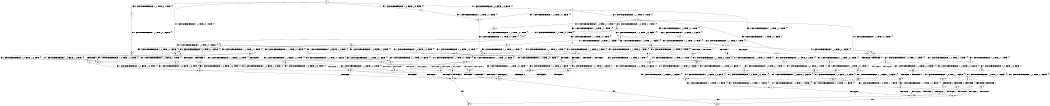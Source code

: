 digraph BCG {
size = "7, 10.5";
center = TRUE;
node [shape = circle];
0 [peripheries = 2];
0 -> 1 [label = "EX !0 !ATOMIC_EXCH_BRANCH (1, +1, TRUE, +0, 1, TRUE) !{}"];
0 -> 2 [label = "EX !1 !ATOMIC_EXCH_BRANCH (1, +0, FALSE, +1, 3, FALSE) !{}"];
0 -> 3 [label = "EX !0 !ATOMIC_EXCH_BRANCH (1, +1, TRUE, +0, 1, TRUE) !{}"];
0 -> 4 [label = "EX !1 !ATOMIC_EXCH_BRANCH (1, +0, FALSE, +1, 3, FALSE) !{}"];
1 -> 5 [label = "EX !0 !ATOMIC_EXCH_BRANCH (1, +1, TRUE, +0, 1, FALSE) !{}"];
2 -> 6 [label = "EX !1 !ATOMIC_EXCH_BRANCH (1, +0, TRUE, +1, 1, FALSE) !{}"];
3 -> 5 [label = "EX !0 !ATOMIC_EXCH_BRANCH (1, +1, TRUE, +0, 1, FALSE) !{}"];
3 -> 7 [label = "EX !1 !ATOMIC_EXCH_BRANCH (1, +0, FALSE, +1, 3, TRUE) !{}"];
3 -> 8 [label = "EX !0 !ATOMIC_EXCH_BRANCH (1, +1, TRUE, +0, 1, FALSE) !{}"];
3 -> 9 [label = "EX !1 !ATOMIC_EXCH_BRANCH (1, +0, FALSE, +1, 3, TRUE) !{}"];
4 -> 6 [label = "EX !1 !ATOMIC_EXCH_BRANCH (1, +0, TRUE, +1, 1, FALSE) !{}"];
4 -> 10 [label = "EX !0 !ATOMIC_EXCH_BRANCH (1, +1, TRUE, +0, 1, TRUE) !{}"];
4 -> 11 [label = "EX !1 !ATOMIC_EXCH_BRANCH (1, +0, TRUE, +1, 1, FALSE) !{}"];
4 -> 12 [label = "EX !0 !ATOMIC_EXCH_BRANCH (1, +1, TRUE, +0, 1, TRUE) !{}"];
5 -> 13 [label = "EX !1 !ATOMIC_EXCH_BRANCH (1, +0, FALSE, +1, 3, TRUE) !{}"];
6 -> 14 [label = "EX !0 !ATOMIC_EXCH_BRANCH (1, +1, TRUE, +0, 1, TRUE) !{}"];
7 -> 15 [label = "EX !0 !ATOMIC_EXCH_BRANCH (1, +1, TRUE, +0, 1, FALSE) !{}"];
8 -> 13 [label = "EX !1 !ATOMIC_EXCH_BRANCH (1, +0, FALSE, +1, 3, TRUE) !{}"];
8 -> 16 [label = "TERMINATE !0"];
8 -> 17 [label = "EX !1 !ATOMIC_EXCH_BRANCH (1, +0, FALSE, +1, 3, TRUE) !{}"];
8 -> 18 [label = "TERMINATE !0"];
9 -> 15 [label = "EX !0 !ATOMIC_EXCH_BRANCH (1, +1, TRUE, +0, 1, FALSE) !{}"];
9 -> 19 [label = "TERMINATE !1"];
9 -> 20 [label = "EX !0 !ATOMIC_EXCH_BRANCH (1, +1, TRUE, +0, 1, FALSE) !{}"];
9 -> 21 [label = "TERMINATE !1"];
10 -> 22 [label = "EX !0 !ATOMIC_EXCH_BRANCH (1, +1, TRUE, +0, 1, FALSE) !{}"];
11 -> 14 [label = "EX !0 !ATOMIC_EXCH_BRANCH (1, +1, TRUE, +0, 1, TRUE) !{}"];
11 -> 23 [label = "TERMINATE !1"];
11 -> 24 [label = "EX !0 !ATOMIC_EXCH_BRANCH (1, +1, TRUE, +0, 1, TRUE) !{}"];
11 -> 25 [label = "TERMINATE !1"];
12 -> 22 [label = "EX !0 !ATOMIC_EXCH_BRANCH (1, +1, TRUE, +0, 1, FALSE) !{}"];
12 -> 26 [label = "EX !1 !ATOMIC_EXCH_BRANCH (1, +0, TRUE, +1, 1, TRUE) !{}"];
12 -> 27 [label = "EX !0 !ATOMIC_EXCH_BRANCH (1, +1, TRUE, +0, 1, FALSE) !{}"];
12 -> 28 [label = "EX !1 !ATOMIC_EXCH_BRANCH (1, +0, TRUE, +1, 1, TRUE) !{}"];
13 -> 29 [label = "TERMINATE !0"];
14 -> 15 [label = "EX !0 !ATOMIC_EXCH_BRANCH (1, +1, TRUE, +0, 1, FALSE) !{}"];
15 -> 29 [label = "TERMINATE !0"];
16 -> 30 [label = "EX !1 !ATOMIC_EXCH_BRANCH (1, +0, FALSE, +1, 3, TRUE) !{}"];
17 -> 29 [label = "TERMINATE !0"];
17 -> 31 [label = "TERMINATE !1"];
17 -> 32 [label = "TERMINATE !0"];
17 -> 33 [label = "TERMINATE !1"];
18 -> 30 [label = "EX !1 !ATOMIC_EXCH_BRANCH (1, +0, FALSE, +1, 3, TRUE) !{}"];
18 -> 34 [label = "EX !1 !ATOMIC_EXCH_BRANCH (1, +0, FALSE, +1, 3, TRUE) !{}"];
19 -> 35 [label = "EX !0 !ATOMIC_EXCH_BRANCH (1, +1, TRUE, +0, 1, FALSE) !{}"];
20 -> 29 [label = "TERMINATE !0"];
20 -> 31 [label = "TERMINATE !1"];
20 -> 32 [label = "TERMINATE !0"];
20 -> 33 [label = "TERMINATE !1"];
21 -> 35 [label = "EX !0 !ATOMIC_EXCH_BRANCH (1, +1, TRUE, +0, 1, FALSE) !{}"];
21 -> 36 [label = "EX !0 !ATOMIC_EXCH_BRANCH (1, +1, TRUE, +0, 1, FALSE) !{}"];
22 -> 37 [label = "EX !1 !ATOMIC_EXCH_BRANCH (1, +0, TRUE, +1, 1, TRUE) !{}"];
23 -> 38 [label = "EX !0 !ATOMIC_EXCH_BRANCH (1, +1, TRUE, +0, 1, TRUE) !{}"];
24 -> 15 [label = "EX !0 !ATOMIC_EXCH_BRANCH (1, +1, TRUE, +0, 1, FALSE) !{}"];
24 -> 19 [label = "TERMINATE !1"];
24 -> 20 [label = "EX !0 !ATOMIC_EXCH_BRANCH (1, +1, TRUE, +0, 1, FALSE) !{}"];
24 -> 21 [label = "TERMINATE !1"];
25 -> 38 [label = "EX !0 !ATOMIC_EXCH_BRANCH (1, +1, TRUE, +0, 1, TRUE) !{}"];
25 -> 39 [label = "EX !0 !ATOMIC_EXCH_BRANCH (1, +1, TRUE, +0, 1, TRUE) !{}"];
26 -> 40 [label = "EX !0 !ATOMIC_EXCH_BRANCH (1, +1, TRUE, +0, 1, TRUE) !{}"];
27 -> 37 [label = "EX !1 !ATOMIC_EXCH_BRANCH (1, +0, TRUE, +1, 1, TRUE) !{}"];
27 -> 41 [label = "TERMINATE !0"];
27 -> 42 [label = "EX !1 !ATOMIC_EXCH_BRANCH (1, +0, TRUE, +1, 1, TRUE) !{}"];
27 -> 43 [label = "TERMINATE !0"];
28 -> 40 [label = "EX !0 !ATOMIC_EXCH_BRANCH (1, +1, TRUE, +0, 1, TRUE) !{}"];
28 -> 44 [label = "EX !1 !ATOMIC_EXCH_BRANCH (1, +0, FALSE, +1, 3, FALSE) !{}"];
28 -> 45 [label = "EX !0 !ATOMIC_EXCH_BRANCH (1, +1, TRUE, +0, 1, TRUE) !{}"];
28 -> 46 [label = "EX !1 !ATOMIC_EXCH_BRANCH (1, +0, FALSE, +1, 3, FALSE) !{}"];
29 -> 47 [label = "TERMINATE !1"];
30 -> 47 [label = "TERMINATE !1"];
31 -> 47 [label = "TERMINATE !0"];
32 -> 47 [label = "TERMINATE !1"];
32 -> 48 [label = "TERMINATE !1"];
33 -> 47 [label = "TERMINATE !0"];
33 -> 48 [label = "TERMINATE !0"];
34 -> 47 [label = "TERMINATE !1"];
34 -> 48 [label = "TERMINATE !1"];
35 -> 47 [label = "TERMINATE !0"];
36 -> 47 [label = "TERMINATE !0"];
36 -> 48 [label = "TERMINATE !0"];
37 -> 49 [label = "EX !1 !ATOMIC_EXCH_BRANCH (1, +0, FALSE, +1, 3, FALSE) !{}"];
38 -> 35 [label = "EX !0 !ATOMIC_EXCH_BRANCH (1, +1, TRUE, +0, 1, FALSE) !{}"];
39 -> 35 [label = "EX !0 !ATOMIC_EXCH_BRANCH (1, +1, TRUE, +0, 1, FALSE) !{}"];
39 -> 36 [label = "EX !0 !ATOMIC_EXCH_BRANCH (1, +1, TRUE, +0, 1, FALSE) !{}"];
40 -> 50 [label = "EX !0 !ATOMIC_EXCH_BRANCH (1, +1, TRUE, +0, 1, FALSE) !{}"];
41 -> 51 [label = "EX !1 !ATOMIC_EXCH_BRANCH (1, +0, TRUE, +1, 1, TRUE) !{}"];
42 -> 49 [label = "EX !1 !ATOMIC_EXCH_BRANCH (1, +0, FALSE, +1, 3, FALSE) !{}"];
42 -> 52 [label = "TERMINATE !0"];
42 -> 53 [label = "EX !1 !ATOMIC_EXCH_BRANCH (1, +0, FALSE, +1, 3, FALSE) !{}"];
42 -> 54 [label = "TERMINATE !0"];
43 -> 51 [label = "EX !1 !ATOMIC_EXCH_BRANCH (1, +0, TRUE, +1, 1, TRUE) !{}"];
43 -> 55 [label = "EX !1 !ATOMIC_EXCH_BRANCH (1, +0, TRUE, +1, 1, TRUE) !{}"];
44 -> 10 [label = "EX !0 !ATOMIC_EXCH_BRANCH (1, +1, TRUE, +0, 1, TRUE) !{}"];
45 -> 50 [label = "EX !0 !ATOMIC_EXCH_BRANCH (1, +1, TRUE, +0, 1, FALSE) !{}"];
45 -> 7 [label = "EX !1 !ATOMIC_EXCH_BRANCH (1, +0, FALSE, +1, 3, TRUE) !{}"];
45 -> 56 [label = "EX !0 !ATOMIC_EXCH_BRANCH (1, +1, TRUE, +0, 1, FALSE) !{}"];
45 -> 9 [label = "EX !1 !ATOMIC_EXCH_BRANCH (1, +0, FALSE, +1, 3, TRUE) !{}"];
46 -> 10 [label = "EX !0 !ATOMIC_EXCH_BRANCH (1, +1, TRUE, +0, 1, TRUE) !{}"];
46 -> 57 [label = "EX !1 !ATOMIC_EXCH_BRANCH (1, +0, TRUE, +1, 1, FALSE) !{}"];
46 -> 12 [label = "EX !0 !ATOMIC_EXCH_BRANCH (1, +1, TRUE, +0, 1, TRUE) !{}"];
46 -> 58 [label = "EX !1 !ATOMIC_EXCH_BRANCH (1, +0, TRUE, +1, 1, FALSE) !{}"];
47 -> 59 [label = "exit"];
48 -> 60 [label = "exit"];
49 -> 61 [label = "EX !1 !ATOMIC_EXCH_BRANCH (1, +0, TRUE, +1, 1, FALSE) !{}"];
50 -> 13 [label = "EX !1 !ATOMIC_EXCH_BRANCH (1, +0, FALSE, +1, 3, TRUE) !{}"];
51 -> 62 [label = "EX !1 !ATOMIC_EXCH_BRANCH (1, +0, FALSE, +1, 3, FALSE) !{}"];
52 -> 62 [label = "EX !1 !ATOMIC_EXCH_BRANCH (1, +0, FALSE, +1, 3, FALSE) !{}"];
53 -> 61 [label = "EX !1 !ATOMIC_EXCH_BRANCH (1, +0, TRUE, +1, 1, FALSE) !{}"];
53 -> 63 [label = "TERMINATE !0"];
53 -> 64 [label = "EX !1 !ATOMIC_EXCH_BRANCH (1, +0, TRUE, +1, 1, FALSE) !{}"];
53 -> 65 [label = "TERMINATE !0"];
54 -> 62 [label = "EX !1 !ATOMIC_EXCH_BRANCH (1, +0, FALSE, +1, 3, FALSE) !{}"];
54 -> 66 [label = "EX !1 !ATOMIC_EXCH_BRANCH (1, +0, FALSE, +1, 3, FALSE) !{}"];
55 -> 62 [label = "EX !1 !ATOMIC_EXCH_BRANCH (1, +0, FALSE, +1, 3, FALSE) !{}"];
55 -> 66 [label = "EX !1 !ATOMIC_EXCH_BRANCH (1, +0, FALSE, +1, 3, FALSE) !{}"];
56 -> 13 [label = "EX !1 !ATOMIC_EXCH_BRANCH (1, +0, FALSE, +1, 3, TRUE) !{}"];
56 -> 67 [label = "TERMINATE !0"];
56 -> 17 [label = "EX !1 !ATOMIC_EXCH_BRANCH (1, +0, FALSE, +1, 3, TRUE) !{}"];
56 -> 68 [label = "TERMINATE !0"];
57 -> 14 [label = "EX !0 !ATOMIC_EXCH_BRANCH (1, +1, TRUE, +0, 1, TRUE) !{}"];
58 -> 14 [label = "EX !0 !ATOMIC_EXCH_BRANCH (1, +1, TRUE, +0, 1, TRUE) !{}"];
58 -> 69 [label = "TERMINATE !1"];
58 -> 24 [label = "EX !0 !ATOMIC_EXCH_BRANCH (1, +1, TRUE, +0, 1, TRUE) !{}"];
58 -> 70 [label = "TERMINATE !1"];
61 -> 71 [label = "TERMINATE !0"];
62 -> 72 [label = "EX !1 !ATOMIC_EXCH_BRANCH (1, +0, TRUE, +1, 1, FALSE) !{}"];
63 -> 72 [label = "EX !1 !ATOMIC_EXCH_BRANCH (1, +0, TRUE, +1, 1, FALSE) !{}"];
64 -> 71 [label = "TERMINATE !0"];
64 -> 73 [label = "TERMINATE !1"];
64 -> 74 [label = "TERMINATE !0"];
64 -> 75 [label = "TERMINATE !1"];
65 -> 72 [label = "EX !1 !ATOMIC_EXCH_BRANCH (1, +0, TRUE, +1, 1, FALSE) !{}"];
65 -> 76 [label = "EX !1 !ATOMIC_EXCH_BRANCH (1, +0, TRUE, +1, 1, FALSE) !{}"];
66 -> 72 [label = "EX !1 !ATOMIC_EXCH_BRANCH (1, +0, TRUE, +1, 1, FALSE) !{}"];
66 -> 76 [label = "EX !1 !ATOMIC_EXCH_BRANCH (1, +0, TRUE, +1, 1, FALSE) !{}"];
67 -> 30 [label = "EX !1 !ATOMIC_EXCH_BRANCH (1, +0, FALSE, +1, 3, TRUE) !{}"];
68 -> 30 [label = "EX !1 !ATOMIC_EXCH_BRANCH (1, +0, FALSE, +1, 3, TRUE) !{}"];
68 -> 34 [label = "EX !1 !ATOMIC_EXCH_BRANCH (1, +0, FALSE, +1, 3, TRUE) !{}"];
69 -> 38 [label = "EX !0 !ATOMIC_EXCH_BRANCH (1, +1, TRUE, +0, 1, TRUE) !{}"];
70 -> 38 [label = "EX !0 !ATOMIC_EXCH_BRANCH (1, +1, TRUE, +0, 1, TRUE) !{}"];
70 -> 39 [label = "EX !0 !ATOMIC_EXCH_BRANCH (1, +1, TRUE, +0, 1, TRUE) !{}"];
71 -> 77 [label = "TERMINATE !1"];
72 -> 77 [label = "TERMINATE !1"];
73 -> 77 [label = "TERMINATE !0"];
74 -> 77 [label = "TERMINATE !1"];
74 -> 78 [label = "TERMINATE !1"];
75 -> 77 [label = "TERMINATE !0"];
75 -> 78 [label = "TERMINATE !0"];
76 -> 77 [label = "TERMINATE !1"];
76 -> 78 [label = "TERMINATE !1"];
77 -> 59 [label = "exit"];
78 -> 60 [label = "exit"];
}
